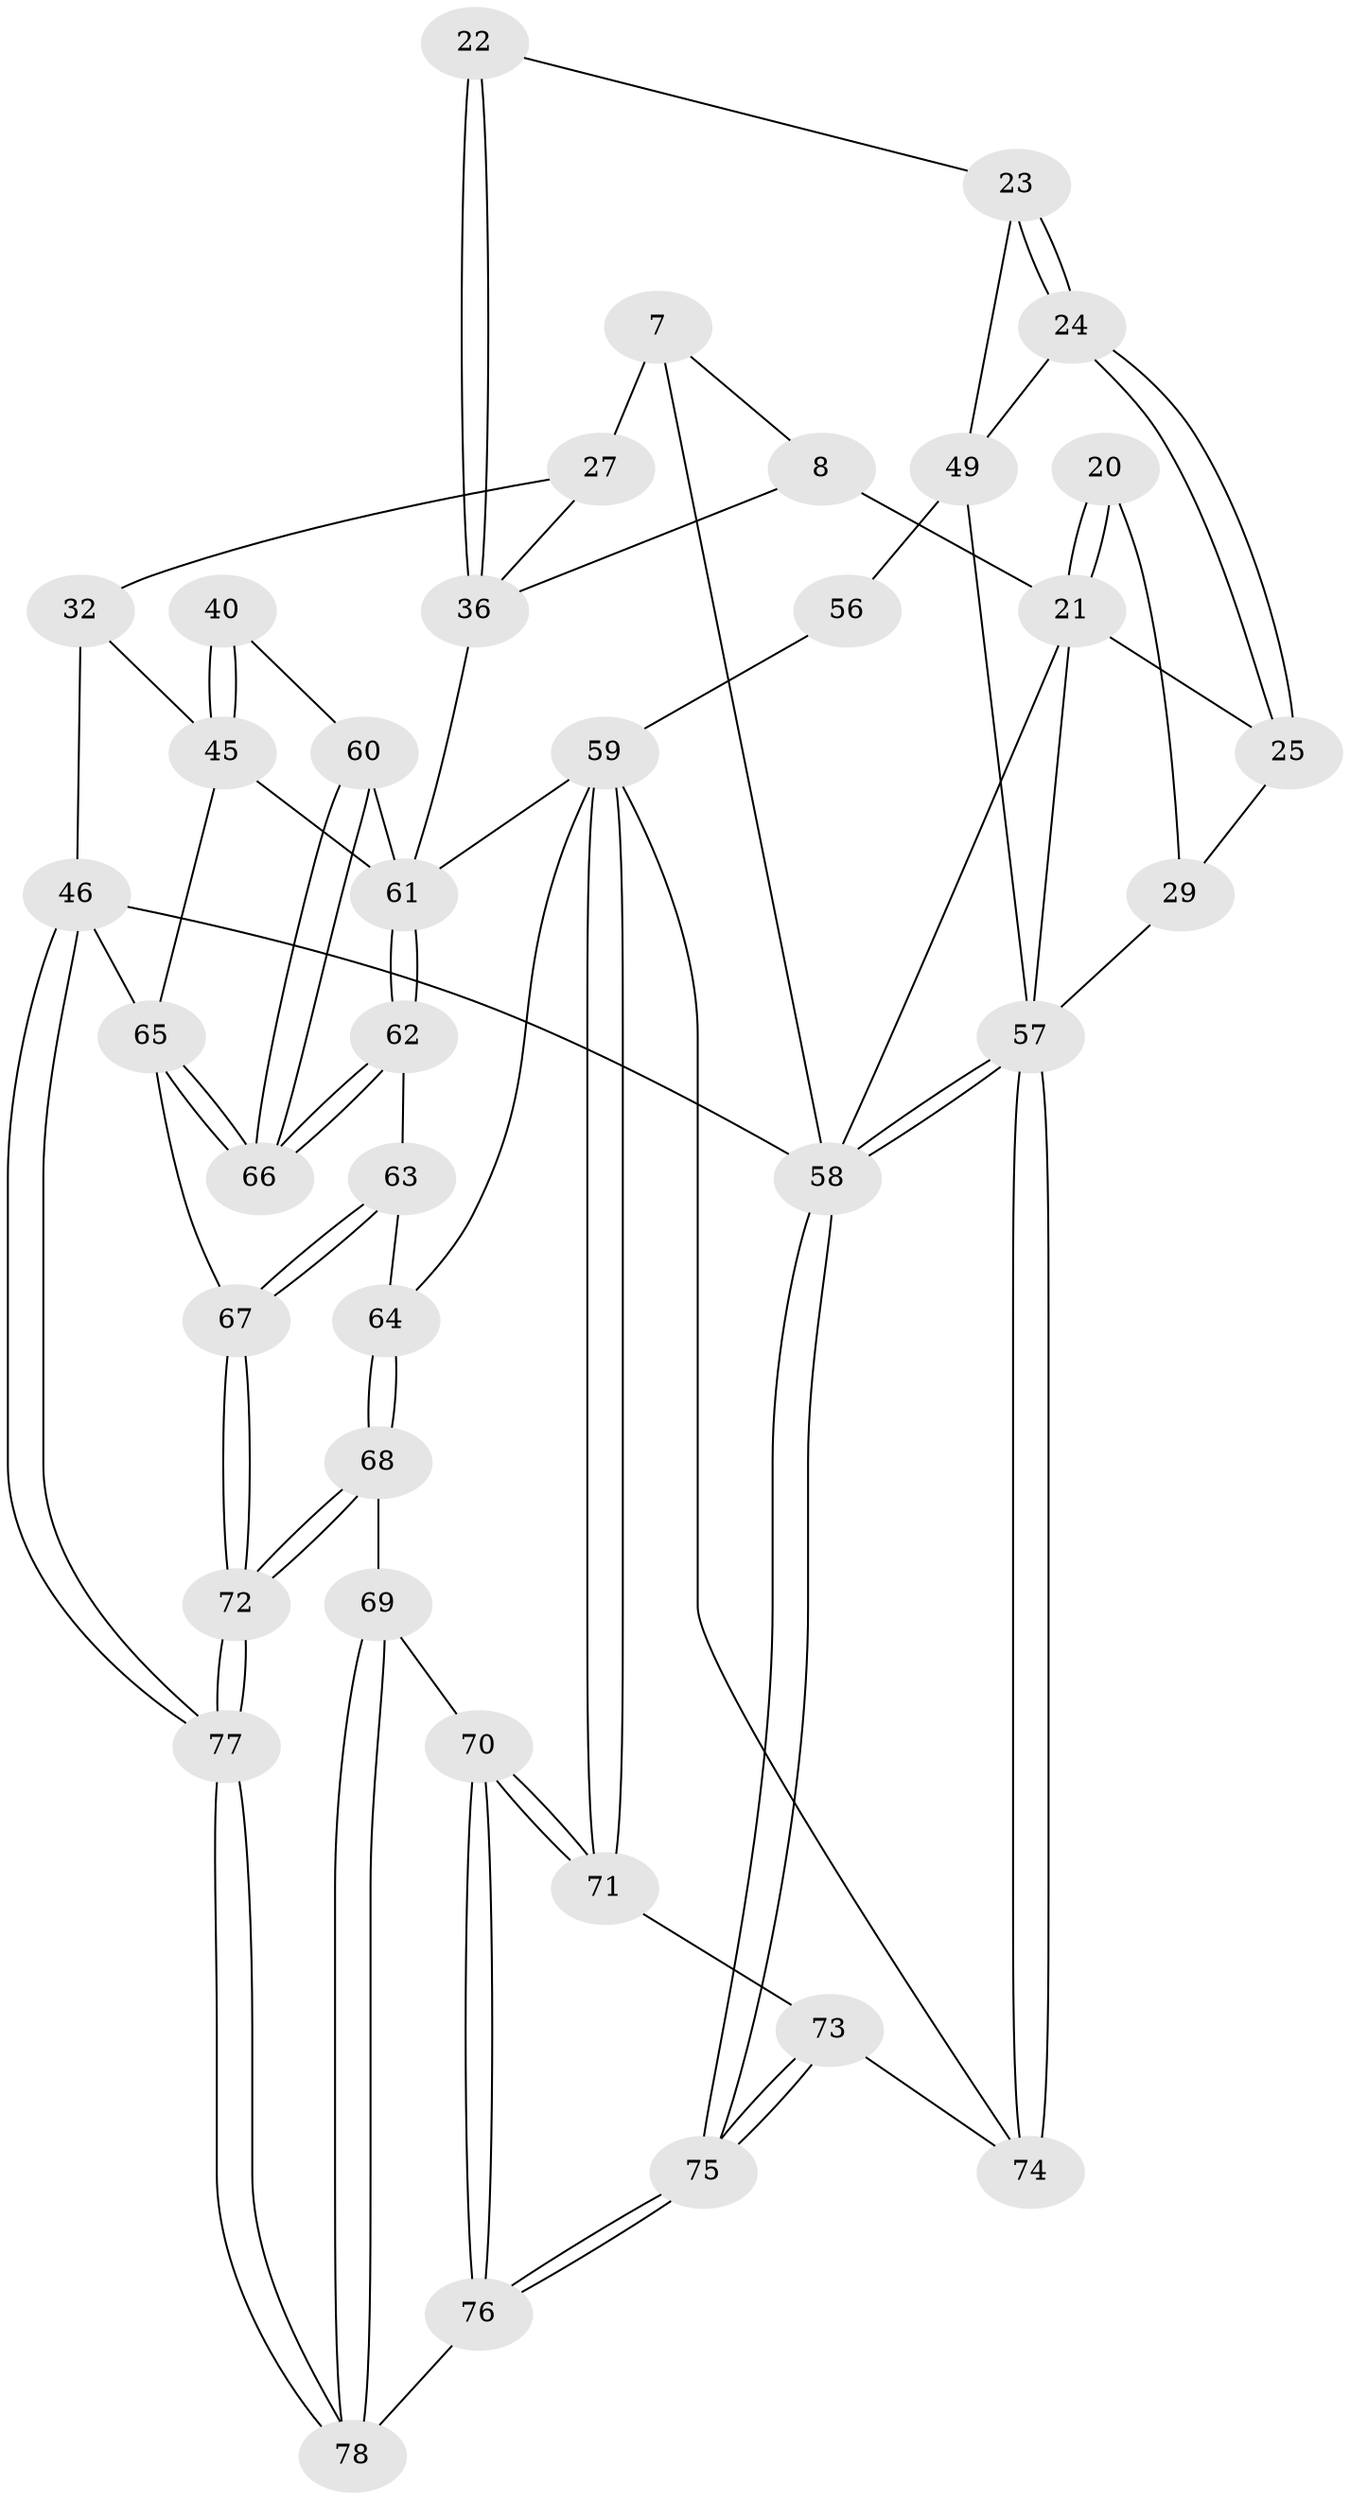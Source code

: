// original degree distribution, {3: 0.02564102564102564, 6: 0.28205128205128205, 5: 0.38461538461538464, 4: 0.3076923076923077}
// Generated by graph-tools (version 1.1) at 2025/59/03/09/25 04:59:41]
// undirected, 39 vertices, 89 edges
graph export_dot {
graph [start="1"]
  node [color=gray90,style=filled];
  7 [pos="+0.3373696823850964+0.1449693935041015",super="+6"];
  8 [pos="+0.285757933905196+0.17185395181473445"];
  20 [pos="+0.02225795852151147+0.254224861045155",super="+19"];
  21 [pos="+0+0.3133382055857659",super="+3+16"];
  22 [pos="+0.3304117324730664+0.4253742913970571"];
  23 [pos="+0.29528686773771673+0.43535084458186346"];
  24 [pos="+0.28211896830594435+0.428911740977217"];
  25 [pos="+0.2210397786273724+0.3817079693457453",super="+15"];
  27 [pos="+0.7184776864646715+0.1763970421930843",super="+13+14"];
  29 [pos="+0.15321419562827854+0.38929900846539767",super="+26"];
  32 [pos="+1+0.22962860378636366",super="+28+11"];
  36 [pos="+0.54517251398447+0.5201032455956914",super="+31+30+17+18"];
  40 [pos="+0.9770470616134233+0.5676972114380414"];
  45 [pos="+1+0.5497835985019695",super="+33+34"];
  46 [pos="+1+1",super="+12"];
  49 [pos="+0.15888212667331197+0.5689674035701086",super="+44+48"];
  56 [pos="+0.29007288681018445+0.5156942022731272",super="+50"];
  57 [pos="+0+1",super="+53"];
  58 [pos="+0+1",super="+2"];
  59 [pos="+0.3526176625616085+0.764244784665607",super="+51+55"];
  60 [pos="+0.8862986815404492+0.6238196006843441",super="+41"];
  61 [pos="+0.6665957706667036+0.61046994354318",super="+39+37+35"];
  62 [pos="+0.6992855612359439+0.6884781612581035"];
  63 [pos="+0.6813626567280594+0.740290161115587"];
  64 [pos="+0.6134483106944559+0.7868880797225151"];
  65 [pos="+0.8520454580920754+0.854590319139999",super="+47"];
  66 [pos="+0.8434475796836853+0.7137967024201832"];
  67 [pos="+0.8138756695474823+0.8630272006059453"];
  68 [pos="+0.6216561635539931+0.8653149596879035"];
  69 [pos="+0.613680160778162+0.8713331660659129"];
  70 [pos="+0.40190840122481436+0.8758963040970407"];
  71 [pos="+0.3521496186204336+0.7670898307367132"];
  72 [pos="+0.7394869365677492+0.9044853171612808"];
  73 [pos="+0.3178394888481313+0.787782275677477"];
  74 [pos="+0.23802689167581753+0.8113406557023479",super="+52"];
  75 [pos="+0+1"];
  76 [pos="+0.4219062597388826+1"];
  77 [pos="+0.6521144731580383+1"];
  78 [pos="+0.5090313057081498+1"];
  7 -- 8;
  7 -- 27 [weight=2];
  7 -- 58;
  8 -- 21;
  8 -- 36;
  20 -- 21 [weight=2];
  20 -- 21;
  20 -- 29 [weight=2];
  21 -- 58;
  21 -- 25 [weight=2];
  21 -- 57;
  22 -- 23;
  22 -- 36 [weight=2];
  22 -- 36;
  23 -- 24;
  23 -- 24;
  23 -- 49;
  24 -- 25;
  24 -- 25;
  24 -- 49;
  25 -- 29;
  27 -- 36 [weight=2];
  27 -- 32 [weight=2];
  29 -- 57;
  32 -- 46 [weight=2];
  32 -- 45;
  36 -- 61 [weight=2];
  40 -- 45 [weight=2];
  40 -- 45;
  40 -- 60;
  45 -- 65;
  45 -- 61;
  46 -- 77;
  46 -- 77;
  46 -- 58 [weight=2];
  46 -- 65;
  49 -- 57;
  49 -- 56 [weight=2];
  56 -- 59 [weight=2];
  57 -- 58;
  57 -- 58;
  57 -- 74 [weight=2];
  57 -- 74;
  58 -- 75;
  58 -- 75;
  59 -- 71;
  59 -- 71;
  59 -- 74;
  59 -- 64;
  59 -- 61;
  60 -- 61 [weight=2];
  60 -- 66;
  60 -- 66;
  61 -- 62;
  61 -- 62;
  62 -- 63;
  62 -- 66;
  62 -- 66;
  63 -- 64;
  63 -- 67;
  63 -- 67;
  64 -- 68;
  64 -- 68;
  65 -- 66;
  65 -- 66;
  65 -- 67;
  67 -- 72;
  67 -- 72;
  68 -- 69;
  68 -- 72;
  68 -- 72;
  69 -- 70;
  69 -- 78;
  69 -- 78;
  70 -- 71;
  70 -- 71;
  70 -- 76;
  70 -- 76;
  71 -- 73;
  72 -- 77;
  72 -- 77;
  73 -- 74;
  73 -- 75;
  73 -- 75;
  75 -- 76;
  75 -- 76;
  76 -- 78;
  77 -- 78;
  77 -- 78;
}
